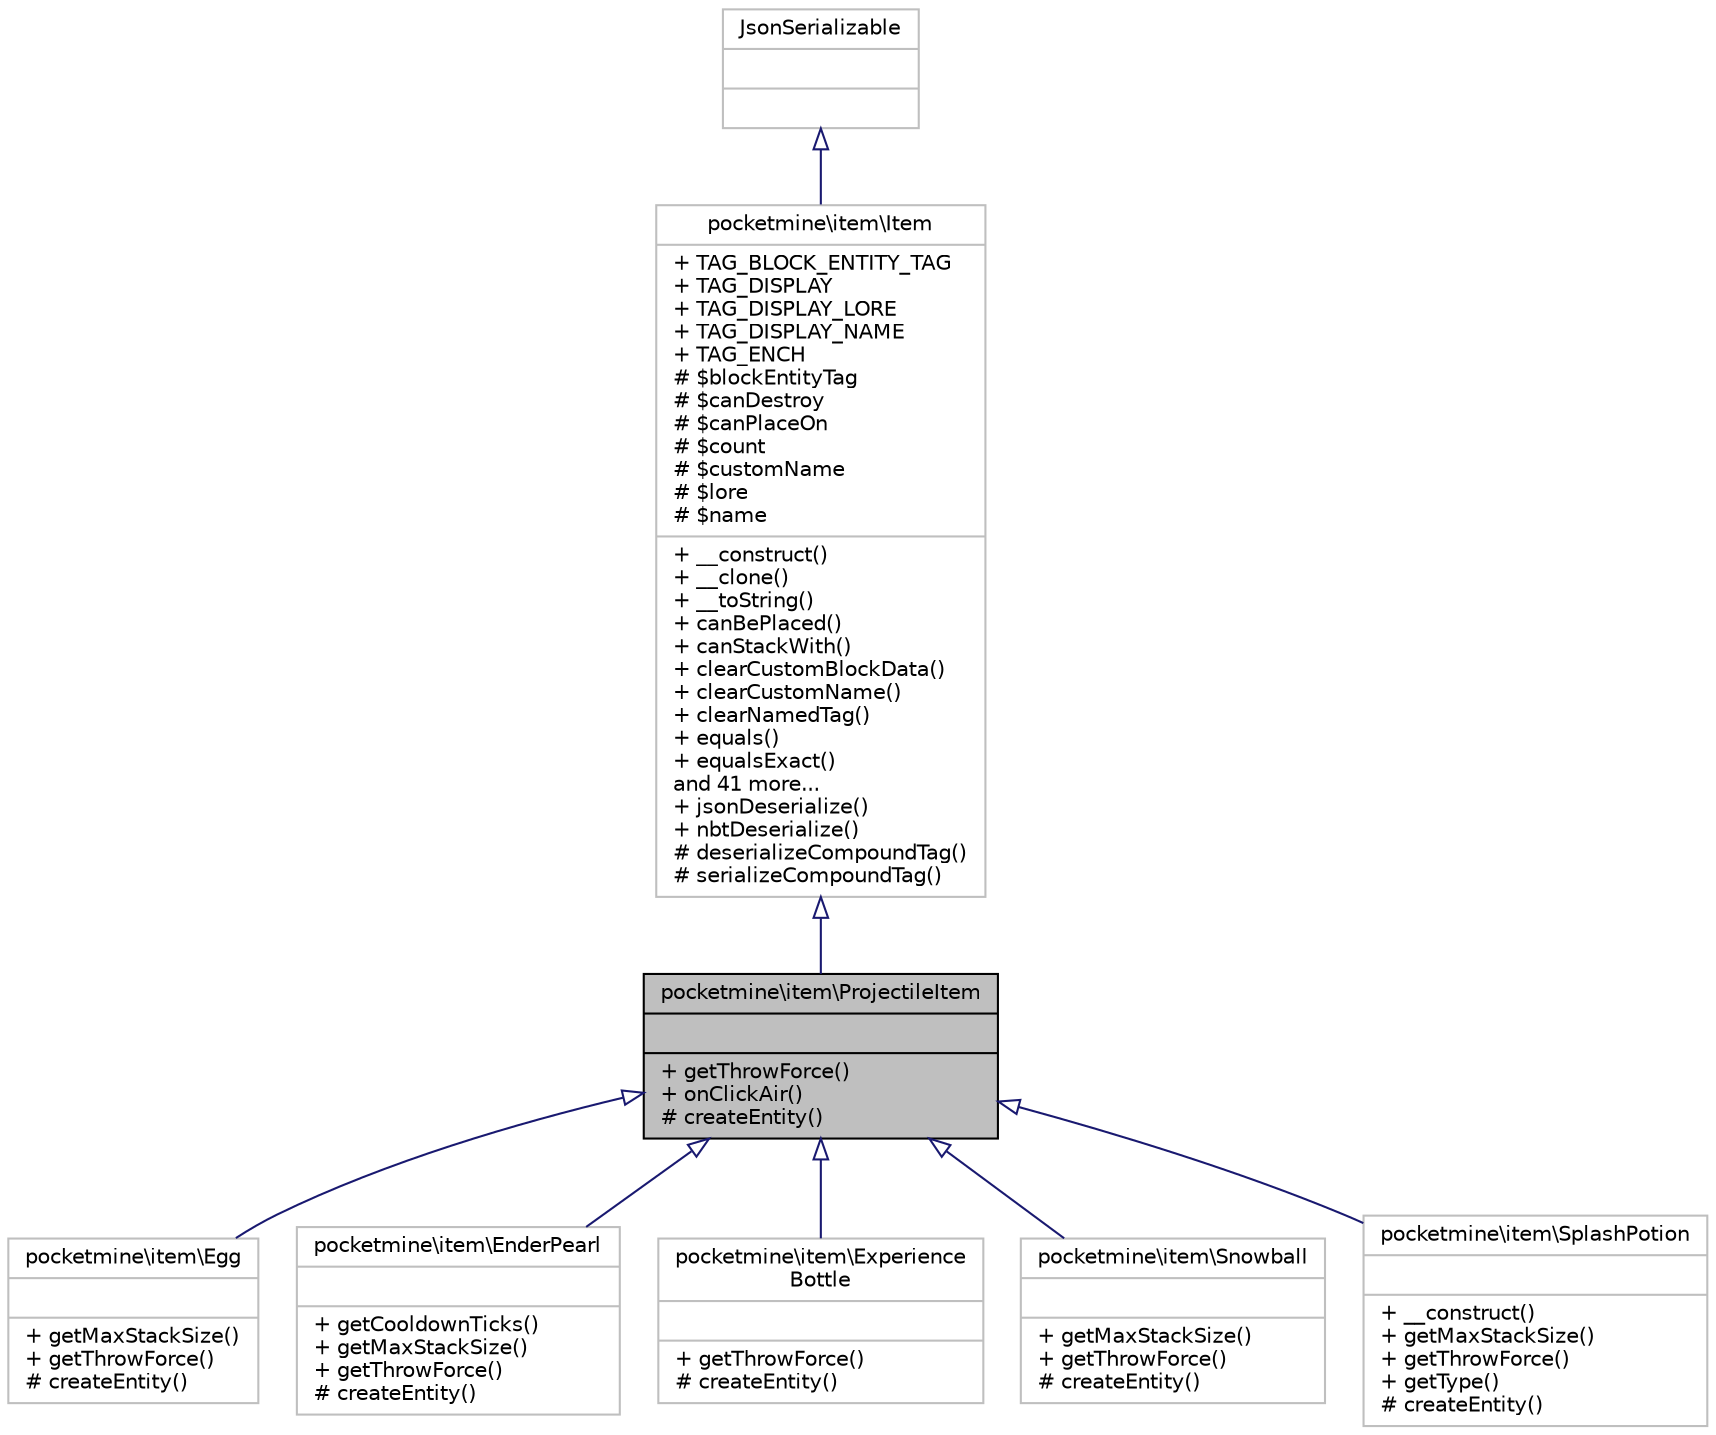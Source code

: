 digraph "pocketmine\item\ProjectileItem"
{
 // INTERACTIVE_SVG=YES
 // LATEX_PDF_SIZE
  edge [fontname="Helvetica",fontsize="10",labelfontname="Helvetica",labelfontsize="10"];
  node [fontname="Helvetica",fontsize="10",shape=record];
  Node1 [label="{pocketmine\\item\\ProjectileItem\n||+ getThrowForce()\l+ onClickAir()\l# createEntity()\l}",height=0.2,width=0.4,color="black", fillcolor="grey75", style="filled", fontcolor="black",tooltip=" "];
  Node2 -> Node1 [dir="back",color="midnightblue",fontsize="10",style="solid",arrowtail="onormal",fontname="Helvetica"];
  Node2 [label="{pocketmine\\item\\Item\n|+ TAG_BLOCK_ENTITY_TAG\l+ TAG_DISPLAY\l+ TAG_DISPLAY_LORE\l+ TAG_DISPLAY_NAME\l+ TAG_ENCH\l# $blockEntityTag\l# $canDestroy\l# $canPlaceOn\l# $count\l# $customName\l# $lore\l# $name\l|+ __construct()\l+ __clone()\l+ __toString()\l+ canBePlaced()\l+ canStackWith()\l+ clearCustomBlockData()\l+ clearCustomName()\l+ clearNamedTag()\l+ equals()\l+ equalsExact()\land 41 more...\l+ jsonDeserialize()\l+ nbtDeserialize()\l# deserializeCompoundTag()\l# serializeCompoundTag()\l}",height=0.2,width=0.4,color="grey75", fillcolor="white", style="filled",URL="$d5/d8a/classpocketmine_1_1item_1_1_item.html",tooltip=" "];
  Node3 -> Node2 [dir="back",color="midnightblue",fontsize="10",style="solid",arrowtail="onormal",fontname="Helvetica"];
  Node3 [label="{JsonSerializable\n||}",height=0.2,width=0.4,color="grey75", fillcolor="white", style="filled",tooltip=" "];
  Node1 -> Node4 [dir="back",color="midnightblue",fontsize="10",style="solid",arrowtail="onormal",fontname="Helvetica"];
  Node4 [label="{pocketmine\\item\\Egg\n||+ getMaxStackSize()\l+ getThrowForce()\l# createEntity()\l}",height=0.2,width=0.4,color="grey75", fillcolor="white", style="filled",URL="$de/dd3/classpocketmine_1_1item_1_1_egg.html",tooltip=" "];
  Node1 -> Node5 [dir="back",color="midnightblue",fontsize="10",style="solid",arrowtail="onormal",fontname="Helvetica"];
  Node5 [label="{pocketmine\\item\\EnderPearl\n||+ getCooldownTicks()\l+ getMaxStackSize()\l+ getThrowForce()\l# createEntity()\l}",height=0.2,width=0.4,color="grey75", fillcolor="white", style="filled",URL="$d0/db1/classpocketmine_1_1item_1_1_ender_pearl.html",tooltip=" "];
  Node1 -> Node6 [dir="back",color="midnightblue",fontsize="10",style="solid",arrowtail="onormal",fontname="Helvetica"];
  Node6 [label="{pocketmine\\item\\Experience\lBottle\n||+ getThrowForce()\l# createEntity()\l}",height=0.2,width=0.4,color="grey75", fillcolor="white", style="filled",URL="$d0/dac/classpocketmine_1_1item_1_1_experience_bottle.html",tooltip=" "];
  Node1 -> Node7 [dir="back",color="midnightblue",fontsize="10",style="solid",arrowtail="onormal",fontname="Helvetica"];
  Node7 [label="{pocketmine\\item\\Snowball\n||+ getMaxStackSize()\l+ getThrowForce()\l# createEntity()\l}",height=0.2,width=0.4,color="grey75", fillcolor="white", style="filled",URL="$d0/dc7/classpocketmine_1_1item_1_1_snowball.html",tooltip=" "];
  Node1 -> Node8 [dir="back",color="midnightblue",fontsize="10",style="solid",arrowtail="onormal",fontname="Helvetica"];
  Node8 [label="{pocketmine\\item\\SplashPotion\n||+ __construct()\l+ getMaxStackSize()\l+ getThrowForce()\l+ getType()\l# createEntity()\l}",height=0.2,width=0.4,color="grey75", fillcolor="white", style="filled",URL="$d7/d11/classpocketmine_1_1item_1_1_splash_potion.html",tooltip=" "];
}
